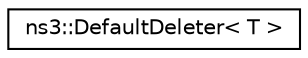 digraph "Graphical Class Hierarchy"
{
 // LATEX_PDF_SIZE
  edge [fontname="Helvetica",fontsize="10",labelfontname="Helvetica",labelfontsize="10"];
  node [fontname="Helvetica",fontsize="10",shape=record];
  rankdir="LR";
  Node0 [label="ns3::DefaultDeleter\< T \>",height=0.2,width=0.4,color="black", fillcolor="white", style="filled",URL="$structns3_1_1_default_deleter.html",tooltip="A template used to delete objects by the ns3::SimpleRefCount templates when the last reference to an ..."];
}
